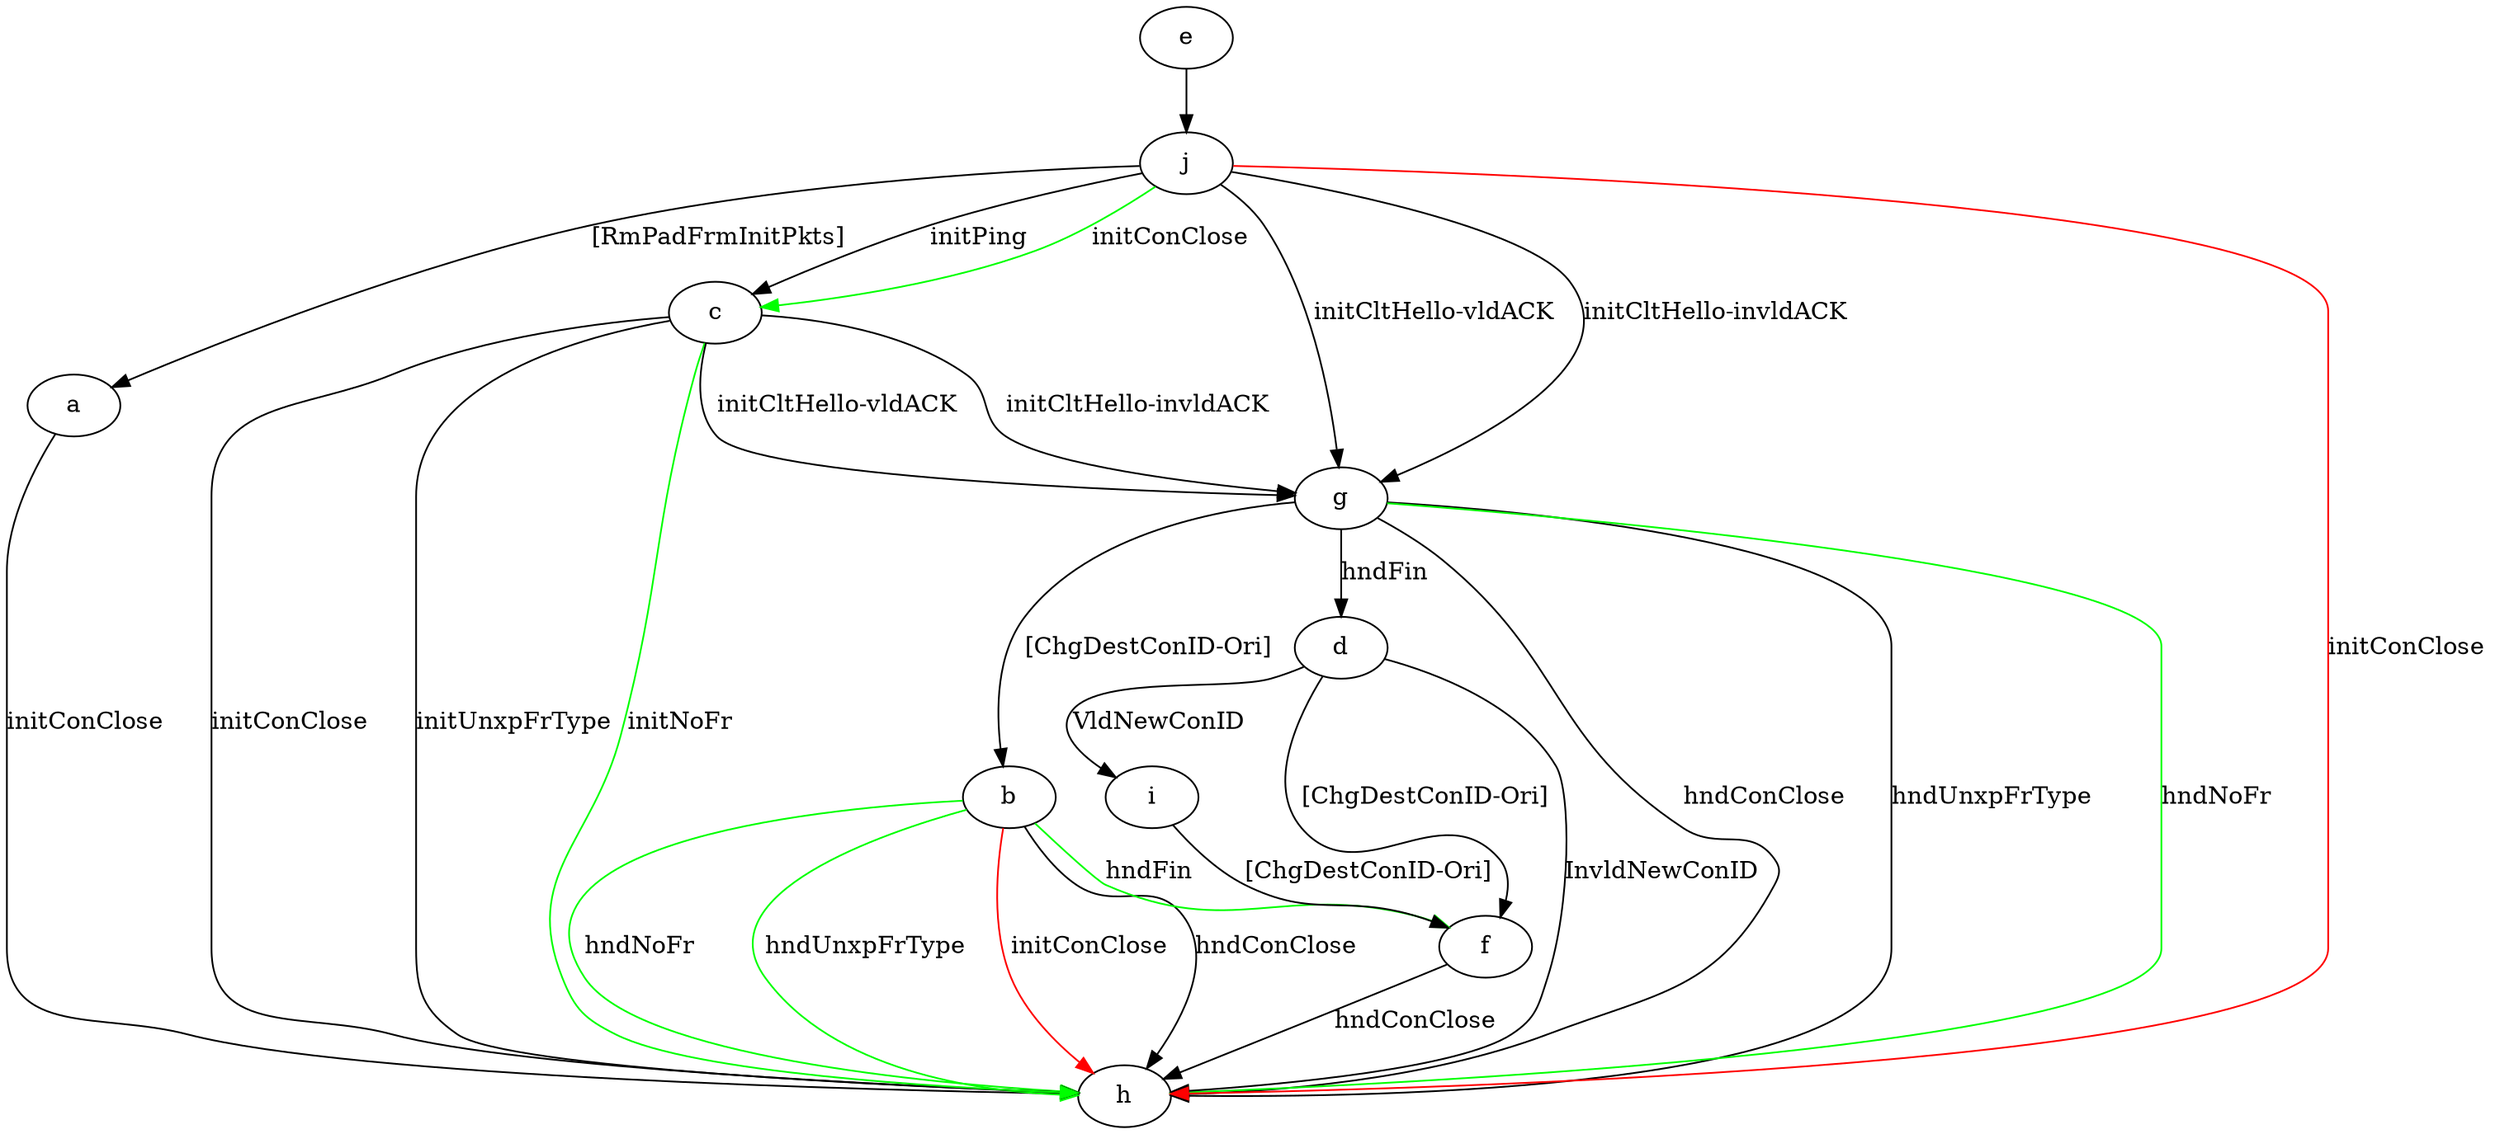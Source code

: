 digraph "" {
	a -> h	[key=0,
		label="initConClose "];
	b -> f	[key=0,
		color=green,
		label="hndFin "];
	b -> h	[key=0,
		label="hndConClose "];
	b -> h	[key=1,
		color=green,
		label="hndNoFr "];
	b -> h	[key=2,
		color=green,
		label="hndUnxpFrType "];
	b -> h	[key=3,
		color=red,
		label="initConClose "];
	c -> g	[key=0,
		label="initCltHello-vldACK "];
	c -> g	[key=1,
		label="initCltHello-invldACK "];
	c -> h	[key=0,
		label="initConClose "];
	c -> h	[key=1,
		label="initUnxpFrType "];
	c -> h	[key=2,
		color=green,
		label="initNoFr "];
	d -> f	[key=0,
		label="[ChgDestConID-Ori] "];
	d -> h	[key=0,
		label="InvldNewConID "];
	d -> i	[key=0,
		label="VldNewConID "];
	e -> j	[key=0];
	f -> h	[key=0,
		label="hndConClose "];
	g -> b	[key=0,
		label="[ChgDestConID-Ori] "];
	g -> d	[key=0,
		label="hndFin "];
	g -> h	[key=0,
		label="hndConClose "];
	g -> h	[key=1,
		label="hndUnxpFrType "];
	g -> h	[key=2,
		color=green,
		label="hndNoFr "];
	i -> f	[key=0,
		label="[ChgDestConID-Ori] "];
	j -> a	[key=0,
		label="[RmPadFrmInitPkts] "];
	j -> c	[key=0,
		label="initPing "];
	j -> c	[key=1,
		color=green,
		label="initConClose "];
	j -> g	[key=0,
		label="initCltHello-vldACK "];
	j -> g	[key=1,
		label="initCltHello-invldACK "];
	j -> h	[key=0,
		color=red,
		label="initConClose "];
}
